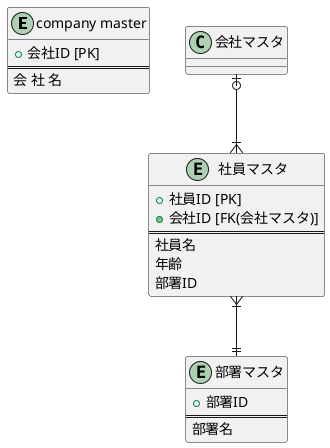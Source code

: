 @startuml management system

skinparam {
   defaultFontName Noto Sans CJK JP Black
 }

entity "company master" {
  + 会社ID [PK]
  ==
  会 社 名
}

entity "社員マスタ" {
  + 社員ID [PK]
  + 会社ID [FK(会社マスタ)]
  ==
  社員名
  年齢
  部署ID
}

entity "部署マスタ" {
  + 部署ID
  ==
  部署名
}

会社マスタ |o--|{ 社員マスタ
社員マスタ }|--|| 部署マスタ
@enduml
